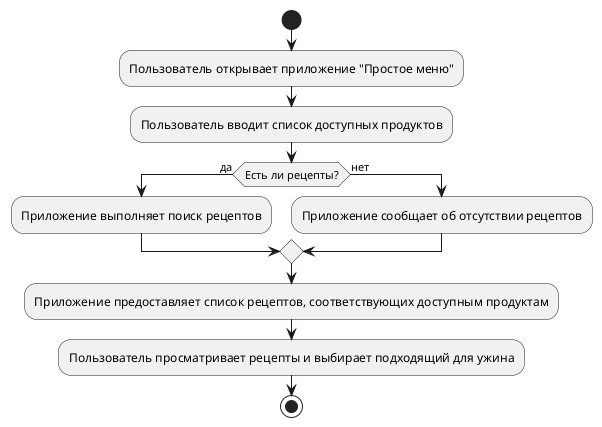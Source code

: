 @startuml
start
:Пользователь открывает приложение "Простое меню";
:Пользователь вводит список доступных продуктов;
if (Есть ли рецепты?) then (да)
  :Приложение выполняет поиск рецептов;
else (нет)
  :Приложение сообщает об отсутствии рецептов;
endif
:Приложение предоставляет список рецептов, соответствующих доступным продуктам;
:Пользователь просматривает рецепты и выбирает подходящий для ужина;
stop
@enduml